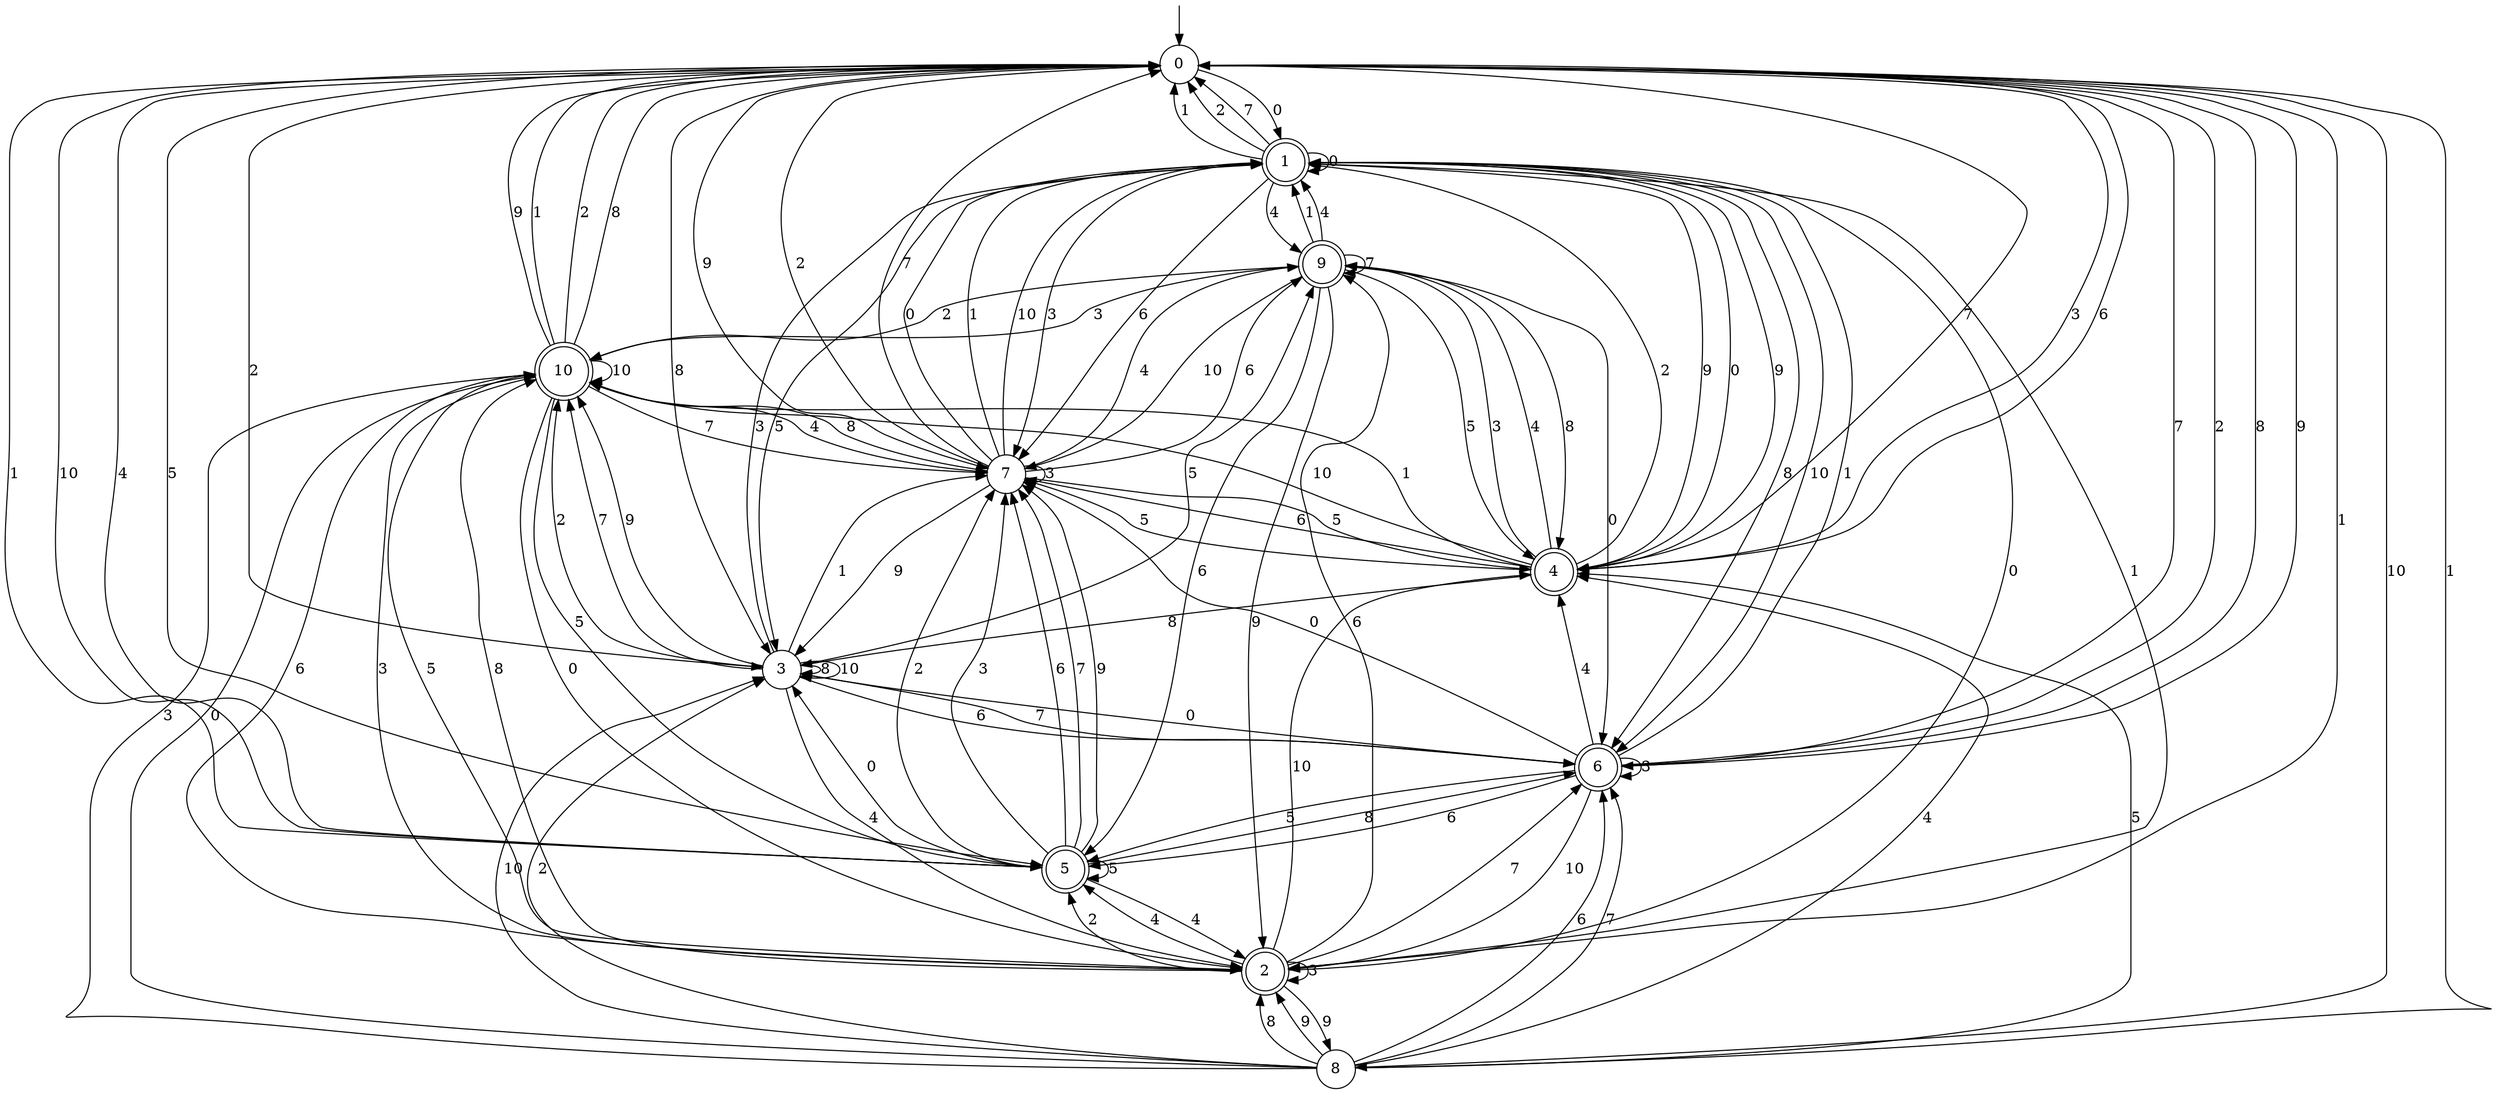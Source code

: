 digraph g {

	s0 [shape="circle" label="0"];
	s1 [shape="doublecircle" label="1"];
	s2 [shape="doublecircle" label="2"];
	s3 [shape="circle" label="3"];
	s4 [shape="doublecircle" label="4"];
	s5 [shape="doublecircle" label="5"];
	s6 [shape="doublecircle" label="6"];
	s7 [shape="circle" label="7"];
	s8 [shape="circle" label="8"];
	s9 [shape="doublecircle" label="9"];
	s10 [shape="doublecircle" label="10"];
	s0 -> s1 [label="0"];
	s0 -> s2 [label="1"];
	s0 -> s3 [label="2"];
	s0 -> s4 [label="3"];
	s0 -> s5 [label="4"];
	s0 -> s5 [label="5"];
	s0 -> s4 [label="6"];
	s0 -> s6 [label="7"];
	s0 -> s3 [label="8"];
	s0 -> s7 [label="9"];
	s0 -> s8 [label="10"];
	s1 -> s1 [label="0"];
	s1 -> s0 [label="1"];
	s1 -> s0 [label="2"];
	s1 -> s7 [label="3"];
	s1 -> s9 [label="4"];
	s1 -> s3 [label="5"];
	s1 -> s7 [label="6"];
	s1 -> s0 [label="7"];
	s1 -> s6 [label="8"];
	s1 -> s4 [label="9"];
	s1 -> s6 [label="10"];
	s2 -> s1 [label="0"];
	s2 -> s1 [label="1"];
	s2 -> s5 [label="2"];
	s2 -> s2 [label="3"];
	s2 -> s5 [label="4"];
	s2 -> s10 [label="5"];
	s2 -> s9 [label="6"];
	s2 -> s6 [label="7"];
	s2 -> s10 [label="8"];
	s2 -> s8 [label="9"];
	s2 -> s4 [label="10"];
	s3 -> s6 [label="0"];
	s3 -> s7 [label="1"];
	s3 -> s10 [label="2"];
	s3 -> s1 [label="3"];
	s3 -> s2 [label="4"];
	s3 -> s9 [label="5"];
	s3 -> s6 [label="6"];
	s3 -> s10 [label="7"];
	s3 -> s3 [label="8"];
	s3 -> s10 [label="9"];
	s3 -> s3 [label="10"];
	s4 -> s1 [label="0"];
	s4 -> s10 [label="1"];
	s4 -> s1 [label="2"];
	s4 -> s9 [label="3"];
	s4 -> s9 [label="4"];
	s4 -> s7 [label="5"];
	s4 -> s7 [label="6"];
	s4 -> s0 [label="7"];
	s4 -> s3 [label="8"];
	s4 -> s1 [label="9"];
	s4 -> s10 [label="10"];
	s5 -> s3 [label="0"];
	s5 -> s0 [label="1"];
	s5 -> s7 [label="2"];
	s5 -> s7 [label="3"];
	s5 -> s2 [label="4"];
	s5 -> s5 [label="5"];
	s5 -> s7 [label="6"];
	s5 -> s7 [label="7"];
	s5 -> s6 [label="8"];
	s5 -> s7 [label="9"];
	s5 -> s0 [label="10"];
	s6 -> s7 [label="0"];
	s6 -> s1 [label="1"];
	s6 -> s0 [label="2"];
	s6 -> s6 [label="3"];
	s6 -> s4 [label="4"];
	s6 -> s5 [label="5"];
	s6 -> s5 [label="6"];
	s6 -> s3 [label="7"];
	s6 -> s0 [label="8"];
	s6 -> s0 [label="9"];
	s6 -> s2 [label="10"];
	s7 -> s1 [label="0"];
	s7 -> s1 [label="1"];
	s7 -> s0 [label="2"];
	s7 -> s7 [label="3"];
	s7 -> s9 [label="4"];
	s7 -> s4 [label="5"];
	s7 -> s9 [label="6"];
	s7 -> s0 [label="7"];
	s7 -> s10 [label="8"];
	s7 -> s3 [label="9"];
	s7 -> s1 [label="10"];
	s8 -> s10 [label="0"];
	s8 -> s0 [label="1"];
	s8 -> s3 [label="2"];
	s8 -> s10 [label="3"];
	s8 -> s4 [label="4"];
	s8 -> s4 [label="5"];
	s8 -> s6 [label="6"];
	s8 -> s6 [label="7"];
	s8 -> s2 [label="8"];
	s8 -> s2 [label="9"];
	s8 -> s3 [label="10"];
	s9 -> s6 [label="0"];
	s9 -> s1 [label="1"];
	s9 -> s10 [label="2"];
	s9 -> s10 [label="3"];
	s9 -> s1 [label="4"];
	s9 -> s4 [label="5"];
	s9 -> s5 [label="6"];
	s9 -> s9 [label="7"];
	s9 -> s4 [label="8"];
	s9 -> s2 [label="9"];
	s9 -> s7 [label="10"];
	s10 -> s2 [label="0"];
	s10 -> s0 [label="1"];
	s10 -> s0 [label="2"];
	s10 -> s2 [label="3"];
	s10 -> s7 [label="4"];
	s10 -> s5 [label="5"];
	s10 -> s2 [label="6"];
	s10 -> s7 [label="7"];
	s10 -> s0 [label="8"];
	s10 -> s0 [label="9"];
	s10 -> s10 [label="10"];

__start0 [label="" shape="none" width="0" height="0"];
__start0 -> s0;

}
